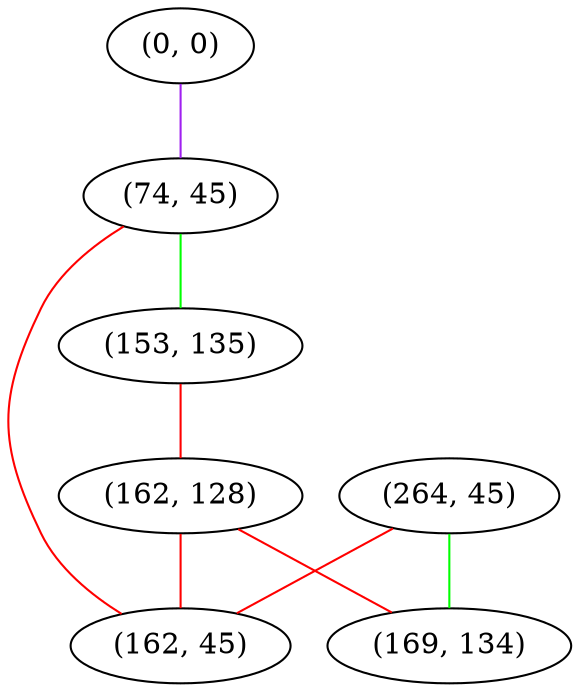 graph "" {
"(0, 0)";
"(264, 45)";
"(74, 45)";
"(153, 135)";
"(162, 128)";
"(162, 45)";
"(169, 134)";
"(0, 0)" -- "(74, 45)"  [color=purple, key=0, weight=4];
"(264, 45)" -- "(162, 45)"  [color=red, key=0, weight=1];
"(264, 45)" -- "(169, 134)"  [color=green, key=0, weight=2];
"(74, 45)" -- "(162, 45)"  [color=red, key=0, weight=1];
"(74, 45)" -- "(153, 135)"  [color=green, key=0, weight=2];
"(153, 135)" -- "(162, 128)"  [color=red, key=0, weight=1];
"(162, 128)" -- "(162, 45)"  [color=red, key=0, weight=1];
"(162, 128)" -- "(169, 134)"  [color=red, key=0, weight=1];
}

